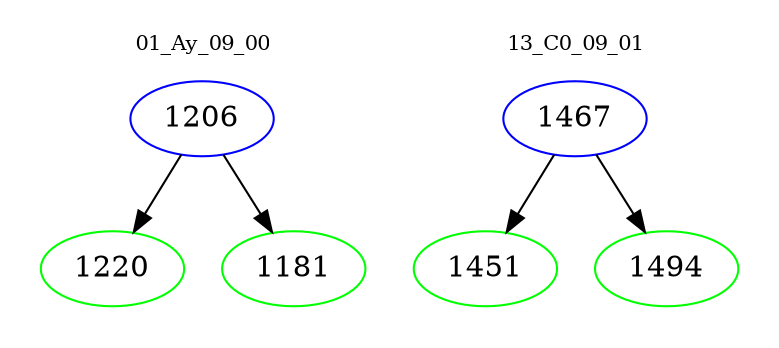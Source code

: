 digraph{
subgraph cluster_0 {
color = white
label = "01_Ay_09_00";
fontsize=10;
T0_1206 [label="1206", color="blue"]
T0_1206 -> T0_1220 [color="black"]
T0_1220 [label="1220", color="green"]
T0_1206 -> T0_1181 [color="black"]
T0_1181 [label="1181", color="green"]
}
subgraph cluster_1 {
color = white
label = "13_C0_09_01";
fontsize=10;
T1_1467 [label="1467", color="blue"]
T1_1467 -> T1_1451 [color="black"]
T1_1451 [label="1451", color="green"]
T1_1467 -> T1_1494 [color="black"]
T1_1494 [label="1494", color="green"]
}
}

